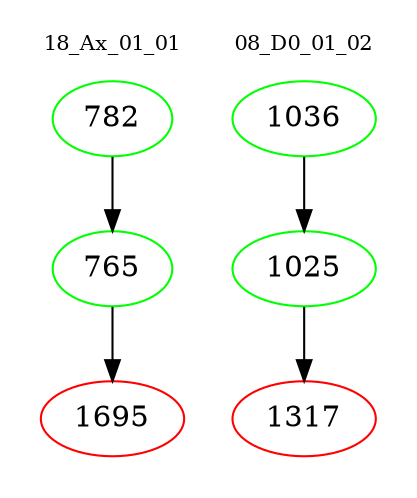 digraph{
subgraph cluster_0 {
color = white
label = "18_Ax_01_01";
fontsize=10;
T0_782 [label="782", color="green"]
T0_782 -> T0_765 [color="black"]
T0_765 [label="765", color="green"]
T0_765 -> T0_1695 [color="black"]
T0_1695 [label="1695", color="red"]
}
subgraph cluster_1 {
color = white
label = "08_D0_01_02";
fontsize=10;
T1_1036 [label="1036", color="green"]
T1_1036 -> T1_1025 [color="black"]
T1_1025 [label="1025", color="green"]
T1_1025 -> T1_1317 [color="black"]
T1_1317 [label="1317", color="red"]
}
}

